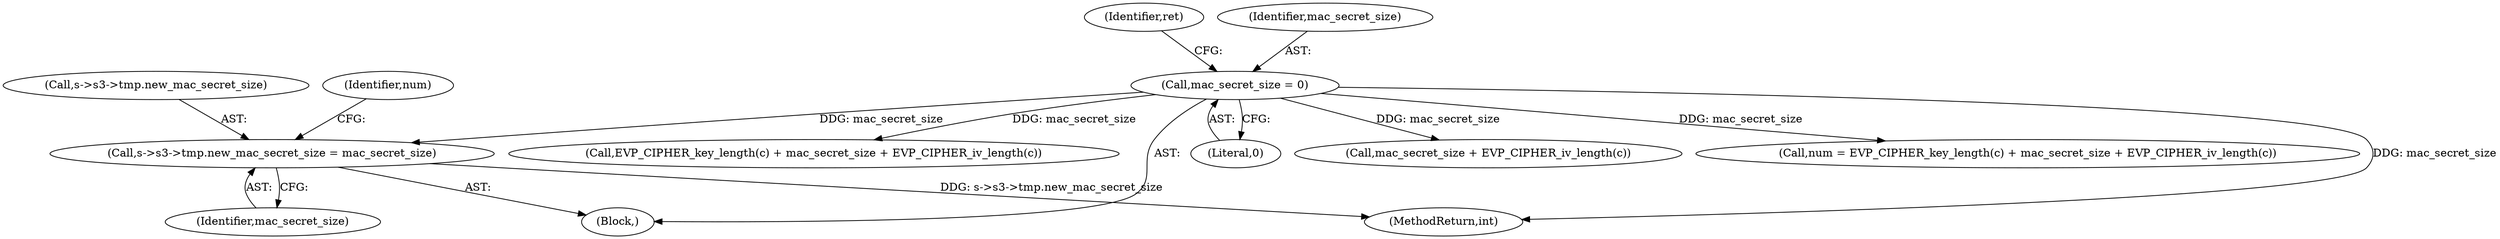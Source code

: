 digraph "0_openssl_4ad93618d26a3ea23d36ad5498ff4f59eff3a4d2_5@pointer" {
"1000184" [label="(Call,s->s3->tmp.new_mac_secret_size = mac_secret_size)"];
"1000114" [label="(Call,mac_secret_size = 0)"];
"1000436" [label="(MethodReturn,int)"];
"1000184" [label="(Call,s->s3->tmp.new_mac_secret_size = mac_secret_size)"];
"1000114" [label="(Call,mac_secret_size = 0)"];
"1000198" [label="(Call,mac_secret_size + EVP_CIPHER_iv_length(c))"];
"1000185" [label="(Call,s->s3->tmp.new_mac_secret_size)"];
"1000193" [label="(Call,num = EVP_CIPHER_key_length(c) + mac_secret_size + EVP_CIPHER_iv_length(c))"];
"1000192" [label="(Identifier,mac_secret_size)"];
"1000116" [label="(Literal,0)"];
"1000119" [label="(Identifier,ret)"];
"1000195" [label="(Call,EVP_CIPHER_key_length(c) + mac_secret_size + EVP_CIPHER_iv_length(c))"];
"1000115" [label="(Identifier,mac_secret_size)"];
"1000103" [label="(Block,)"];
"1000194" [label="(Identifier,num)"];
"1000184" -> "1000103"  [label="AST: "];
"1000184" -> "1000192"  [label="CFG: "];
"1000185" -> "1000184"  [label="AST: "];
"1000192" -> "1000184"  [label="AST: "];
"1000194" -> "1000184"  [label="CFG: "];
"1000184" -> "1000436"  [label="DDG: s->s3->tmp.new_mac_secret_size"];
"1000114" -> "1000184"  [label="DDG: mac_secret_size"];
"1000114" -> "1000103"  [label="AST: "];
"1000114" -> "1000116"  [label="CFG: "];
"1000115" -> "1000114"  [label="AST: "];
"1000116" -> "1000114"  [label="AST: "];
"1000119" -> "1000114"  [label="CFG: "];
"1000114" -> "1000436"  [label="DDG: mac_secret_size"];
"1000114" -> "1000193"  [label="DDG: mac_secret_size"];
"1000114" -> "1000195"  [label="DDG: mac_secret_size"];
"1000114" -> "1000198"  [label="DDG: mac_secret_size"];
}
